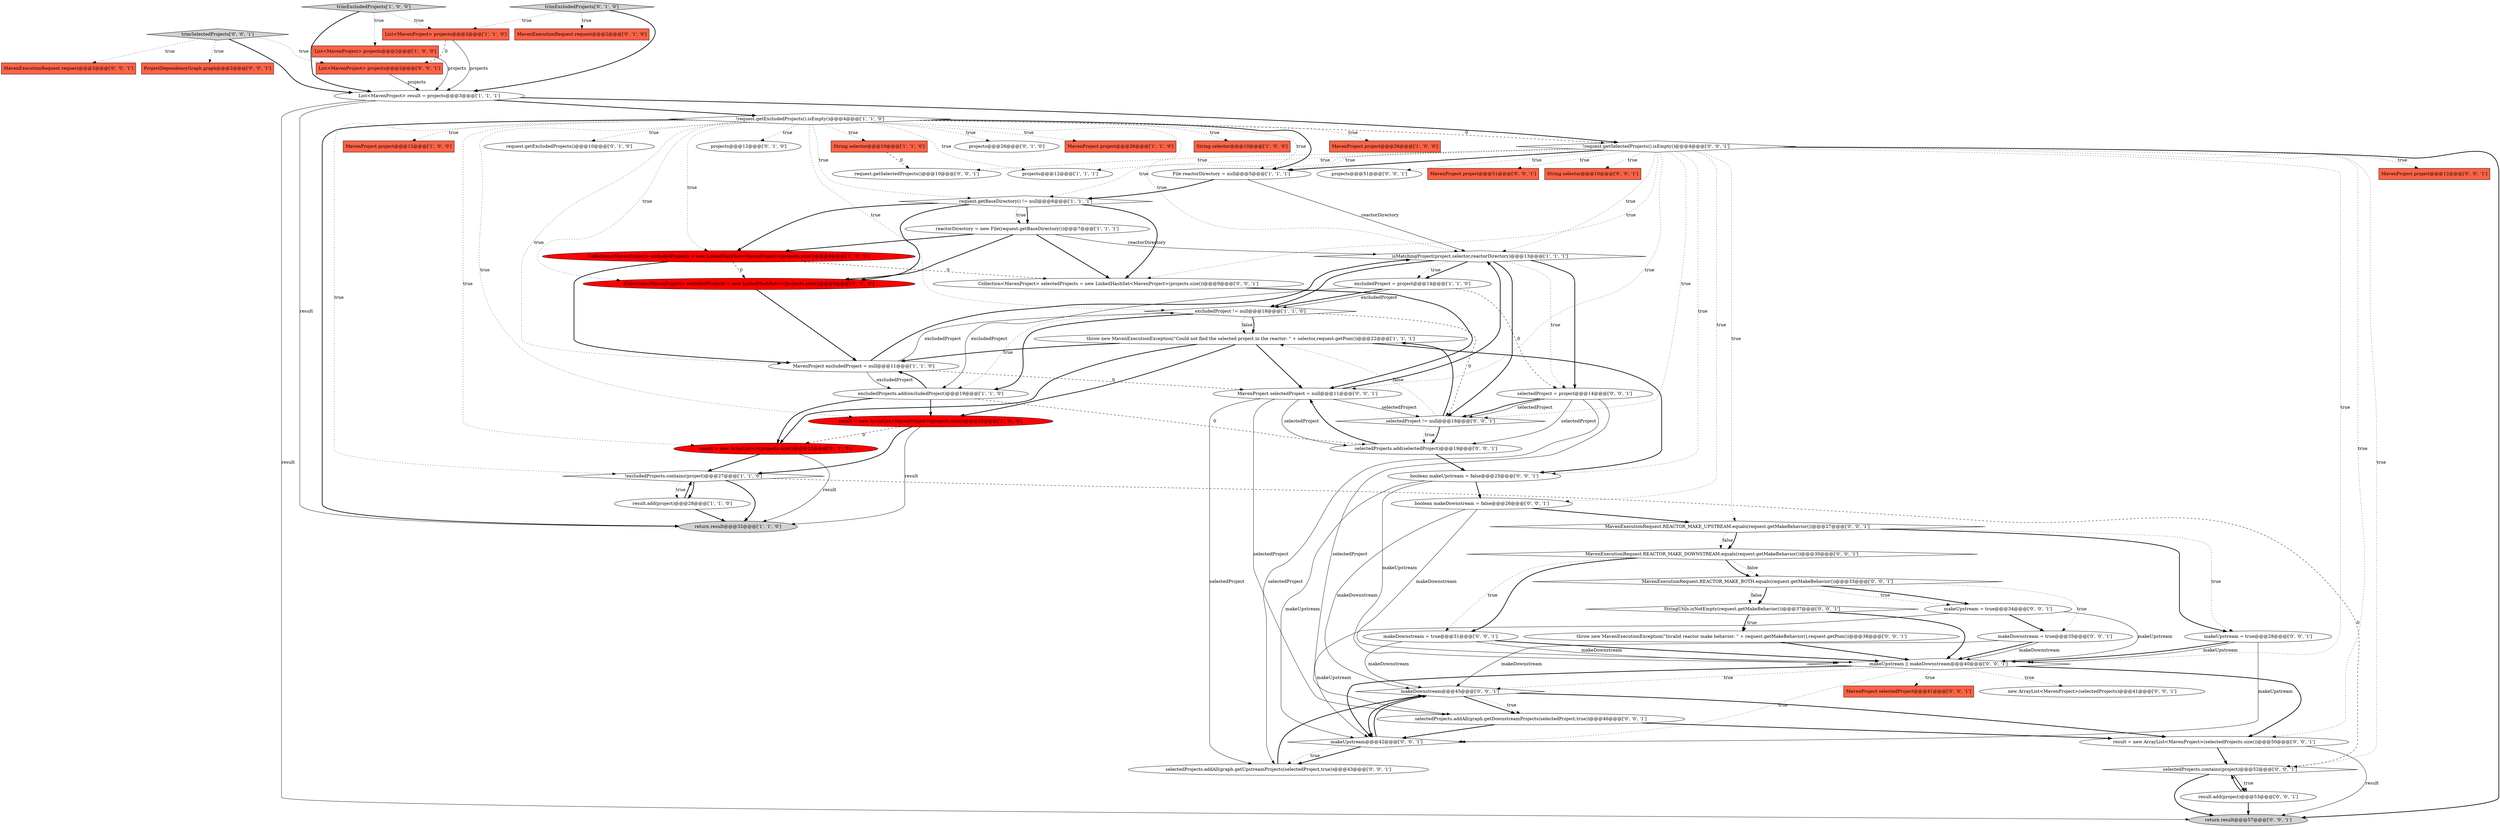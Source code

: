 digraph {
2 [style = filled, label = "result = new ArrayList<MavenProject>(projects.size())@@@25@@@['1', '0', '0']", fillcolor = red, shape = ellipse image = "AAA1AAABBB1BBB"];
43 [style = filled, label = "selectedProjects.add(selectedProject)@@@19@@@['0', '0', '1']", fillcolor = white, shape = ellipse image = "AAA0AAABBB3BBB"];
63 [style = filled, label = "MavenExecutionRequest request@@@2@@@['0', '0', '1']", fillcolor = tomato, shape = box image = "AAA0AAABBB3BBB"];
61 [style = filled, label = "trimSelectedProjects['0', '0', '1']", fillcolor = lightgray, shape = diamond image = "AAA0AAABBB3BBB"];
25 [style = filled, label = "request.getExcludedProjects()@@@10@@@['0', '1', '0']", fillcolor = white, shape = ellipse image = "AAA0AAABBB2BBB"];
44 [style = filled, label = "!request.getSelectedProjects().isEmpty()@@@4@@@['0', '0', '1']", fillcolor = white, shape = diamond image = "AAA0AAABBB3BBB"];
38 [style = filled, label = "new ArrayList<MavenProject>(selectedProjects)@@@41@@@['0', '0', '1']", fillcolor = white, shape = ellipse image = "AAA0AAABBB3BBB"];
32 [style = filled, label = "StringUtils.isNotEmpty(request.getMakeBehavior())@@@37@@@['0', '0', '1']", fillcolor = white, shape = diamond image = "AAA0AAABBB3BBB"];
27 [style = filled, label = "Collection<MavenProject> excludedProjects = new LinkedHashSet<>(projects.size())@@@9@@@['0', '1', '0']", fillcolor = red, shape = ellipse image = "AAA1AAABBB2BBB"];
49 [style = filled, label = "return result@@@57@@@['0', '0', '1']", fillcolor = lightgray, shape = ellipse image = "AAA0AAABBB3BBB"];
55 [style = filled, label = "MavenProject project@@@12@@@['0', '0', '1']", fillcolor = tomato, shape = box image = "AAA0AAABBB3BBB"];
65 [style = filled, label = "projects@@@51@@@['0', '0', '1']", fillcolor = white, shape = ellipse image = "AAA0AAABBB3BBB"];
37 [style = filled, label = "makeDownstream = true@@@31@@@['0', '0', '1']", fillcolor = white, shape = ellipse image = "AAA0AAABBB3BBB"];
6 [style = filled, label = "isMatchingProject(project,selector,reactorDirectory)@@@13@@@['1', '1', '1']", fillcolor = white, shape = diamond image = "AAA0AAABBB1BBB"];
56 [style = filled, label = "MavenProject project@@@51@@@['0', '0', '1']", fillcolor = tomato, shape = box image = "AAA0AAABBB3BBB"];
62 [style = filled, label = "MavenExecutionRequest.REACTOR_MAKE_BOTH.equals(request.getMakeBehavior())@@@33@@@['0', '0', '1']", fillcolor = white, shape = diamond image = "AAA0AAABBB3BBB"];
5 [style = filled, label = "reactorDirectory = new File(request.getBaseDirectory())@@@7@@@['1', '1', '1']", fillcolor = white, shape = ellipse image = "AAA0AAABBB1BBB"];
57 [style = filled, label = "makeUpstream = true@@@28@@@['0', '0', '1']", fillcolor = white, shape = ellipse image = "AAA0AAABBB3BBB"];
47 [style = filled, label = "makeDownstream@@@45@@@['0', '0', '1']", fillcolor = white, shape = diamond image = "AAA0AAABBB3BBB"];
22 [style = filled, label = "List<MavenProject> projects@@@2@@@['1', '1', '0']", fillcolor = tomato, shape = box image = "AAA0AAABBB1BBB"];
1 [style = filled, label = "throw new MavenExecutionException(\"Could not find the selected project in the reactor: \" + selector,request.getPom())@@@22@@@['1', '1', '1']", fillcolor = white, shape = ellipse image = "AAA0AAABBB1BBB"];
14 [style = filled, label = "Collection<MavenProject> excludedProjects = new LinkedHashSet<MavenProject>(projects.size())@@@9@@@['1', '0', '0']", fillcolor = red, shape = ellipse image = "AAA1AAABBB1BBB"];
8 [style = filled, label = "!request.getExcludedProjects().isEmpty()@@@4@@@['1', '1', '0']", fillcolor = white, shape = diamond image = "AAA0AAABBB1BBB"];
42 [style = filled, label = "ProjectDependencyGraph graph@@@2@@@['0', '0', '1']", fillcolor = tomato, shape = box image = "AAA0AAABBB3BBB"];
13 [style = filled, label = "trimExcludedProjects['1', '0', '0']", fillcolor = lightgray, shape = diamond image = "AAA0AAABBB1BBB"];
58 [style = filled, label = "makeUpstream || makeDownstream@@@40@@@['0', '0', '1']", fillcolor = white, shape = diamond image = "AAA0AAABBB3BBB"];
26 [style = filled, label = "projects@@@12@@@['0', '1', '0']", fillcolor = white, shape = ellipse image = "AAA0AAABBB2BBB"];
48 [style = filled, label = "boolean makeUpstream = false@@@25@@@['0', '0', '1']", fillcolor = white, shape = ellipse image = "AAA0AAABBB3BBB"];
64 [style = filled, label = "Collection<MavenProject> selectedProjects = new LinkedHashSet<MavenProject>(projects.size())@@@9@@@['0', '0', '1']", fillcolor = white, shape = ellipse image = "AAA0AAABBB3BBB"];
40 [style = filled, label = "MavenProject selectedProject = null@@@11@@@['0', '0', '1']", fillcolor = white, shape = ellipse image = "AAA0AAABBB3BBB"];
67 [style = filled, label = "selectedProjects.contains(project)@@@52@@@['0', '0', '1']", fillcolor = white, shape = diamond image = "AAA0AAABBB3BBB"];
24 [style = filled, label = "return result@@@32@@@['1', '1', '0']", fillcolor = lightgray, shape = ellipse image = "AAA0AAABBB1BBB"];
28 [style = filled, label = "projects@@@26@@@['0', '1', '0']", fillcolor = white, shape = ellipse image = "AAA0AAABBB2BBB"];
17 [style = filled, label = "String selector@@@10@@@['1', '1', '0']", fillcolor = tomato, shape = box image = "AAA0AAABBB1BBB"];
4 [style = filled, label = "excludedProject = project@@@14@@@['1', '1', '0']", fillcolor = white, shape = ellipse image = "AAA0AAABBB1BBB"];
50 [style = filled, label = "throw new MavenExecutionException(\"Invalid reactor make behavior: \" + request.getMakeBehavior(),request.getPom())@@@38@@@['0', '0', '1']", fillcolor = white, shape = ellipse image = "AAA0AAABBB3BBB"];
36 [style = filled, label = "String selector@@@10@@@['0', '0', '1']", fillcolor = tomato, shape = box image = "AAA0AAABBB3BBB"];
33 [style = filled, label = "result.add(project)@@@53@@@['0', '0', '1']", fillcolor = white, shape = ellipse image = "AAA0AAABBB3BBB"];
31 [style = filled, label = "trimExcludedProjects['0', '1', '0']", fillcolor = lightgray, shape = diamond image = "AAA0AAABBB2BBB"];
51 [style = filled, label = "boolean makeDownstream = false@@@26@@@['0', '0', '1']", fillcolor = white, shape = ellipse image = "AAA0AAABBB3BBB"];
45 [style = filled, label = "MavenExecutionRequest.REACTOR_MAKE_UPSTREAM.equals(request.getMakeBehavior())@@@27@@@['0', '0', '1']", fillcolor = white, shape = diamond image = "AAA0AAABBB3BBB"];
29 [style = filled, label = "result = new ArrayList<>(projects.size())@@@25@@@['0', '1', '0']", fillcolor = red, shape = ellipse image = "AAA1AAABBB2BBB"];
68 [style = filled, label = "List<MavenProject> projects@@@2@@@['0', '0', '1']", fillcolor = tomato, shape = box image = "AAA0AAABBB3BBB"];
18 [style = filled, label = "List<MavenProject> projects@@@2@@@['1', '0', '0']", fillcolor = tomato, shape = box image = "AAA0AAABBB1BBB"];
59 [style = filled, label = "makeUpstream@@@42@@@['0', '0', '1']", fillcolor = white, shape = diamond image = "AAA0AAABBB3BBB"];
66 [style = filled, label = "selectedProjects.addAll(graph.getUpstreamProjects(selectedProject,true))@@@43@@@['0', '0', '1']", fillcolor = white, shape = ellipse image = "AAA0AAABBB3BBB"];
21 [style = filled, label = "MavenProject project@@@26@@@['1', '1', '0']", fillcolor = tomato, shape = box image = "AAA0AAABBB1BBB"];
30 [style = filled, label = "MavenExecutionRequest request@@@2@@@['0', '1', '0']", fillcolor = tomato, shape = box image = "AAA0AAABBB2BBB"];
15 [style = filled, label = "String selector@@@10@@@['1', '0', '0']", fillcolor = tomato, shape = box image = "AAA0AAABBB1BBB"];
7 [style = filled, label = "request.getBaseDirectory() != null@@@6@@@['1', '1', '1']", fillcolor = white, shape = diamond image = "AAA0AAABBB1BBB"];
10 [style = filled, label = "MavenProject excludedProject = null@@@11@@@['1', '1', '0']", fillcolor = white, shape = ellipse image = "AAA0AAABBB1BBB"];
23 [style = filled, label = "projects@@@12@@@['1', '1', '1']", fillcolor = white, shape = ellipse image = "AAA0AAABBB1BBB"];
52 [style = filled, label = "selectedProject != null@@@18@@@['0', '0', '1']", fillcolor = white, shape = diamond image = "AAA0AAABBB3BBB"];
12 [style = filled, label = "MavenProject project@@@26@@@['1', '0', '0']", fillcolor = tomato, shape = box image = "AAA0AAABBB1BBB"];
54 [style = filled, label = "MavenProject selectedProject@@@41@@@['0', '0', '1']", fillcolor = tomato, shape = box image = "AAA0AAABBB3BBB"];
3 [style = filled, label = "excludedProject != null@@@18@@@['1', '1', '0']", fillcolor = white, shape = diamond image = "AAA0AAABBB1BBB"];
0 [style = filled, label = "List<MavenProject> result = projects@@@3@@@['1', '1', '1']", fillcolor = white, shape = ellipse image = "AAA0AAABBB1BBB"];
20 [style = filled, label = "MavenProject project@@@12@@@['1', '0', '0']", fillcolor = tomato, shape = box image = "AAA0AAABBB1BBB"];
34 [style = filled, label = "selectedProject = project@@@14@@@['0', '0', '1']", fillcolor = white, shape = ellipse image = "AAA0AAABBB3BBB"];
46 [style = filled, label = "request.getSelectedProjects()@@@10@@@['0', '0', '1']", fillcolor = white, shape = ellipse image = "AAA0AAABBB3BBB"];
11 [style = filled, label = "excludedProjects.add(excludedProject)@@@19@@@['1', '1', '0']", fillcolor = white, shape = ellipse image = "AAA0AAABBB1BBB"];
9 [style = filled, label = "File reactorDirectory = null@@@5@@@['1', '1', '1']", fillcolor = white, shape = ellipse image = "AAA0AAABBB1BBB"];
35 [style = filled, label = "selectedProjects.addAll(graph.getDownstreamProjects(selectedProject,true))@@@46@@@['0', '0', '1']", fillcolor = white, shape = ellipse image = "AAA0AAABBB3BBB"];
41 [style = filled, label = "makeUpstream = true@@@34@@@['0', '0', '1']", fillcolor = white, shape = ellipse image = "AAA0AAABBB3BBB"];
16 [style = filled, label = "result.add(project)@@@28@@@['1', '1', '0']", fillcolor = white, shape = ellipse image = "AAA0AAABBB1BBB"];
53 [style = filled, label = "makeDownstream = true@@@35@@@['0', '0', '1']", fillcolor = white, shape = ellipse image = "AAA0AAABBB3BBB"];
19 [style = filled, label = "!excludedProjects.contains(project)@@@27@@@['1', '1', '0']", fillcolor = white, shape = diamond image = "AAA0AAABBB1BBB"];
39 [style = filled, label = "MavenExecutionRequest.REACTOR_MAKE_DOWNSTREAM.equals(request.getMakeBehavior())@@@30@@@['0', '0', '1']", fillcolor = white, shape = diamond image = "AAA0AAABBB3BBB"];
60 [style = filled, label = "result = new ArrayList<MavenProject>(selectedProjects.size())@@@50@@@['0', '0', '1']", fillcolor = white, shape = ellipse image = "AAA0AAABBB3BBB"];
52->1 [style = bold, label=""];
6->3 [style = bold, label=""];
8->28 [style = dotted, label="true"];
39->62 [style = bold, label=""];
40->6 [style = bold, label=""];
45->57 [style = dotted, label="true"];
40->66 [style = solid, label="selectedProject"];
29->24 [style = solid, label="result"];
11->29 [style = bold, label=""];
53->58 [style = bold, label=""];
58->60 [style = bold, label=""];
57->58 [style = bold, label=""];
14->64 [style = dashed, label="0"];
9->7 [style = bold, label=""];
44->64 [style = dotted, label="true"];
59->66 [style = bold, label=""];
32->50 [style = dotted, label="true"];
19->24 [style = bold, label=""];
7->14 [style = bold, label=""];
45->57 [style = bold, label=""];
43->40 [style = bold, label=""];
66->47 [style = bold, label=""];
48->51 [style = bold, label=""];
58->38 [style = dotted, label="true"];
17->46 [style = dashed, label="0"];
41->58 [style = solid, label="makeUpstream"];
44->40 [style = dotted, label="true"];
68->0 [style = solid, label="projects"];
0->8 [style = bold, label=""];
0->24 [style = solid, label="result"];
58->59 [style = bold, label=""];
11->43 [style = dashed, label="0"];
8->20 [style = dotted, label="true"];
40->35 [style = solid, label="selectedProject"];
47->60 [style = bold, label=""];
51->58 [style = solid, label="makeDownstream"];
34->35 [style = solid, label="selectedProject"];
64->40 [style = bold, label=""];
44->9 [style = dotted, label="true"];
57->59 [style = solid, label="makeUpstream"];
62->53 [style = dotted, label="true"];
44->48 [style = dotted, label="true"];
31->22 [style = dotted, label="true"];
4->3 [style = bold, label=""];
44->56 [style = dotted, label="true"];
37->58 [style = bold, label=""];
58->54 [style = dotted, label="true"];
67->33 [style = bold, label=""];
44->46 [style = dotted, label="true"];
34->52 [style = bold, label=""];
8->17 [style = dotted, label="true"];
44->7 [style = dotted, label="true"];
3->11 [style = bold, label=""];
44->52 [style = dotted, label="true"];
58->47 [style = dotted, label="true"];
14->10 [style = bold, label=""];
8->7 [style = dotted, label="true"];
8->23 [style = dotted, label="true"];
44->49 [style = bold, label=""];
40->43 [style = solid, label="selectedProject"];
16->19 [style = bold, label=""];
44->65 [style = dotted, label="true"];
41->53 [style = bold, label=""];
18->0 [style = solid, label="projects"];
37->58 [style = solid, label="makeDownstream"];
6->4 [style = bold, label=""];
31->30 [style = dotted, label="true"];
59->66 [style = dotted, label="true"];
7->5 [style = bold, label=""];
8->12 [style = dotted, label="true"];
13->22 [style = dotted, label="true"];
60->49 [style = solid, label="result"];
32->58 [style = bold, label=""];
8->14 [style = dotted, label="true"];
61->42 [style = dotted, label="true"];
4->34 [style = dashed, label="0"];
61->0 [style = bold, label=""];
44->23 [style = dotted, label="true"];
0->49 [style = solid, label="result"];
45->39 [style = dotted, label="false"];
0->44 [style = bold, label=""];
8->29 [style = dotted, label="true"];
53->47 [style = solid, label="makeDownstream"];
34->43 [style = solid, label="selectedProject"];
40->52 [style = solid, label="selectedProject"];
8->19 [style = dotted, label="true"];
13->0 [style = bold, label=""];
44->45 [style = dotted, label="true"];
32->50 [style = bold, label=""];
8->24 [style = bold, label=""];
9->6 [style = solid, label="reactorDirectory"];
39->37 [style = bold, label=""];
22->0 [style = solid, label="projects"];
8->25 [style = dotted, label="true"];
13->18 [style = dotted, label="true"];
6->34 [style = bold, label=""];
57->58 [style = solid, label="makeUpstream"];
3->1 [style = bold, label=""];
50->58 [style = bold, label=""];
8->21 [style = dotted, label="true"];
58->59 [style = dotted, label="true"];
62->32 [style = bold, label=""];
48->59 [style = solid, label="makeUpstream"];
7->64 [style = bold, label=""];
31->0 [style = bold, label=""];
16->24 [style = bold, label=""];
1->48 [style = bold, label=""];
8->2 [style = dotted, label="true"];
10->3 [style = solid, label="excludedProject"];
8->15 [style = dotted, label="true"];
37->47 [style = solid, label="makeDownstream"];
33->67 [style = bold, label=""];
5->6 [style = solid, label="reactorDirectory"];
4->3 [style = solid, label="excludedProject"];
34->66 [style = solid, label="selectedProject"];
39->62 [style = dotted, label="false"];
53->58 [style = solid, label="makeDownstream"];
10->6 [style = bold, label=""];
47->59 [style = bold, label=""];
35->59 [style = bold, label=""];
8->3 [style = dotted, label="true"];
44->51 [style = dotted, label="true"];
52->1 [style = dotted, label="false"];
19->16 [style = bold, label=""];
7->5 [style = dotted, label="true"];
59->47 [style = bold, label=""];
52->43 [style = bold, label=""];
39->37 [style = dotted, label="true"];
51->47 [style = solid, label="makeDownstream"];
62->41 [style = bold, label=""];
8->6 [style = dotted, label="true"];
29->19 [style = bold, label=""];
10->40 [style = dashed, label="0"];
51->45 [style = bold, label=""];
11->10 [style = bold, label=""];
2->29 [style = dashed, label="0"];
27->10 [style = bold, label=""];
67->33 [style = dotted, label="true"];
4->11 [style = solid, label="excludedProject"];
61->68 [style = dotted, label="true"];
1->2 [style = bold, label=""];
8->9 [style = dotted, label="true"];
62->41 [style = dotted, label="true"];
33->49 [style = bold, label=""];
1->29 [style = bold, label=""];
35->60 [style = bold, label=""];
61->63 [style = dotted, label="true"];
3->1 [style = dotted, label="false"];
8->44 [style = dashed, label="0"];
44->9 [style = bold, label=""];
45->39 [style = bold, label=""];
44->60 [style = dotted, label="true"];
3->52 [style = dashed, label="0"];
3->11 [style = dotted, label="true"];
8->26 [style = dotted, label="true"];
2->19 [style = bold, label=""];
1->40 [style = bold, label=""];
2->24 [style = solid, label="result"];
52->43 [style = dotted, label="true"];
43->48 [style = bold, label=""];
44->36 [style = dotted, label="true"];
48->58 [style = solid, label="makeUpstream"];
44->67 [style = dotted, label="true"];
19->67 [style = dashed, label="0"];
10->11 [style = solid, label="excludedProject"];
5->14 [style = bold, label=""];
8->10 [style = dotted, label="true"];
47->35 [style = bold, label=""];
14->27 [style = dashed, label="0"];
41->59 [style = solid, label="makeUpstream"];
11->2 [style = bold, label=""];
6->52 [style = bold, label=""];
34->52 [style = solid, label="selectedProject"];
67->49 [style = bold, label=""];
60->67 [style = bold, label=""];
6->4 [style = dotted, label="true"];
22->68 [style = dashed, label="0"];
47->35 [style = dotted, label="true"];
44->58 [style = dotted, label="true"];
8->9 [style = bold, label=""];
19->16 [style = dotted, label="true"];
7->27 [style = bold, label=""];
6->34 [style = dotted, label="true"];
44->55 [style = dotted, label="true"];
5->27 [style = bold, label=""];
8->27 [style = dotted, label="true"];
44->6 [style = dotted, label="true"];
1->10 [style = bold, label=""];
62->32 [style = dotted, label="false"];
5->64 [style = bold, label=""];
}
